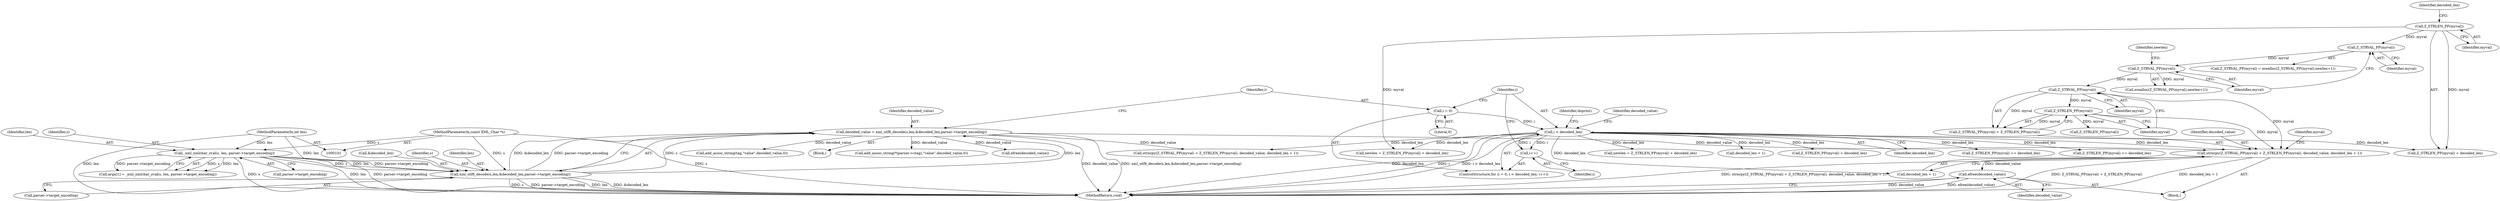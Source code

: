 digraph "0_php_dccda88f27a084bcbbb30198ace12b4e7ae961cc_4@API" {
"1000267" [label="(Call,efree(decoded_value))"];
"1000253" [label="(Call,strncpy(Z_STRVAL_PP(myval) + Z_STRLEN_PP(myval), decoded_value, decoded_len + 1))"];
"1000255" [label="(Call,Z_STRVAL_PP(myval))"];
"1000248" [label="(Call,Z_STRVAL_PP(myval))"];
"1000245" [label="(Call,Z_STRVAL_PP(myval))"];
"1000241" [label="(Call,Z_STRLEN_PP(myval))"];
"1000257" [label="(Call,Z_STRLEN_PP(myval))"];
"1000169" [label="(Call,decoded_value = xml_utf8_decode(s,len,&decoded_len,parser->target_encoding))"];
"1000171" [label="(Call,xml_utf8_decode(s,len,&decoded_len,parser->target_encoding))"];
"1000134" [label="(Call,_xml_xmlchar_zval(s, len, parser->target_encoding))"];
"1000103" [label="(MethodParameterIn,const XML_Char *s)"];
"1000104" [label="(MethodParameterIn,int len)"];
"1000183" [label="(Call,i < decoded_len)"];
"1000186" [label="(Call,i++)"];
"1000180" [label="(Call,i = 0)"];
"1000374" [label="(Call,Z_STRLEN_PP(myval) += decoded_len)"];
"1000471" [label="(MethodReturn,void)"];
"1000249" [label="(Identifier,myval)"];
"1000430" [label="(Call,add_assoc_string(tag,\"value\",decoded_value,0))"];
"1000174" [label="(Call,&decoded_len)"];
"1000244" [label="(Call,Z_STRVAL_PP(myval) = erealloc(Z_STRVAL_PP(myval),newlen+1))"];
"1000238" [label="(Call,newlen = Z_STRLEN_PP(myval) + decoded_len)"];
"1000184" [label="(Identifier,i)"];
"1000161" [label="(Block,)"];
"1000209" [label="(Identifier,doprint)"];
"1000349" [label="(Call,newlen = Z_STRLEN_PP(myval) + decoded_len)"];
"1000180" [label="(Call,i = 0)"];
"1000171" [label="(Call,xml_utf8_decode(s,len,&decoded_len,parser->target_encoding))"];
"1000187" [label="(Identifier,i)"];
"1000135" [label="(Identifier,s)"];
"1000170" [label="(Identifier,decoded_value)"];
"1000264" [label="(Call,Z_STRLEN_PP(myval))"];
"1000136" [label="(Identifier,len)"];
"1000183" [label="(Call,i < decoded_len)"];
"1000260" [label="(Call,decoded_len + 1)"];
"1000181" [label="(Identifier,i)"];
"1000259" [label="(Identifier,decoded_value)"];
"1000256" [label="(Identifier,myval)"];
"1000258" [label="(Identifier,myval)"];
"1000248" [label="(Call,Z_STRVAL_PP(myval))"];
"1000251" [label="(Identifier,newlen)"];
"1000371" [label="(Call,decoded_len + 1)"];
"1000186" [label="(Call,i++)"];
"1000243" [label="(Identifier,decoded_len)"];
"1000254" [label="(Call,Z_STRVAL_PP(myval) + Z_STRLEN_PP(myval))"];
"1000247" [label="(Call,erealloc(Z_STRVAL_PP(myval),newlen+1))"];
"1000241" [label="(Call,Z_STRLEN_PP(myval))"];
"1000240" [label="(Call,Z_STRLEN_PP(myval) + decoded_len)"];
"1000172" [label="(Identifier,s)"];
"1000242" [label="(Identifier,myval)"];
"1000255" [label="(Call,Z_STRVAL_PP(myval))"];
"1000103" [label="(MethodParameterIn,const XML_Char *s)"];
"1000169" [label="(Call,decoded_value = xml_utf8_decode(s,len,&decoded_len,parser->target_encoding))"];
"1000271" [label="(Call,add_assoc_string(*(parser->ctag),\"value\",decoded_value,0))"];
"1000104" [label="(MethodParameterIn,int len)"];
"1000173" [label="(Identifier,len)"];
"1000351" [label="(Call,Z_STRLEN_PP(myval) + decoded_len)"];
"1000253" [label="(Call,strncpy(Z_STRVAL_PP(myval) + Z_STRLEN_PP(myval), decoded_value, decoded_len + 1))"];
"1000137" [label="(Call,parser->target_encoding)"];
"1000469" [label="(Call,efree(decoded_value))"];
"1000364" [label="(Call,strncpy(Z_STRVAL_PP(myval) + Z_STRLEN_PP(myval), decoded_value, decoded_len + 1))"];
"1000257" [label="(Call,Z_STRLEN_PP(myval))"];
"1000191" [label="(Identifier,decoded_value)"];
"1000267" [label="(Call,efree(decoded_value))"];
"1000176" [label="(Call,parser->target_encoding)"];
"1000268" [label="(Identifier,decoded_value)"];
"1000236" [label="(Block,)"];
"1000130" [label="(Call,args[1] = _xml_xmlchar_zval(s, len, parser->target_encoding))"];
"1000265" [label="(Identifier,myval)"];
"1000185" [label="(Identifier,decoded_len)"];
"1000179" [label="(ControlStructure,for (i = 0; i < decoded_len; i++))"];
"1000263" [label="(Call,Z_STRLEN_PP(myval) += decoded_len)"];
"1000246" [label="(Identifier,myval)"];
"1000182" [label="(Literal,0)"];
"1000134" [label="(Call,_xml_xmlchar_zval(s, len, parser->target_encoding))"];
"1000245" [label="(Call,Z_STRVAL_PP(myval))"];
"1000267" -> "1000236"  [label="AST: "];
"1000267" -> "1000268"  [label="CFG: "];
"1000268" -> "1000267"  [label="AST: "];
"1000471" -> "1000267"  [label="CFG: "];
"1000267" -> "1000471"  [label="DDG: decoded_value"];
"1000267" -> "1000471"  [label="DDG: efree(decoded_value)"];
"1000253" -> "1000267"  [label="DDG: decoded_value"];
"1000253" -> "1000236"  [label="AST: "];
"1000253" -> "1000260"  [label="CFG: "];
"1000254" -> "1000253"  [label="AST: "];
"1000259" -> "1000253"  [label="AST: "];
"1000260" -> "1000253"  [label="AST: "];
"1000265" -> "1000253"  [label="CFG: "];
"1000253" -> "1000471"  [label="DDG: decoded_len + 1"];
"1000253" -> "1000471"  [label="DDG: strncpy(Z_STRVAL_PP(myval) + Z_STRLEN_PP(myval), decoded_value, decoded_len + 1)"];
"1000253" -> "1000471"  [label="DDG: Z_STRVAL_PP(myval) + Z_STRLEN_PP(myval)"];
"1000255" -> "1000253"  [label="DDG: myval"];
"1000257" -> "1000253"  [label="DDG: myval"];
"1000169" -> "1000253"  [label="DDG: decoded_value"];
"1000183" -> "1000253"  [label="DDG: decoded_len"];
"1000255" -> "1000254"  [label="AST: "];
"1000255" -> "1000256"  [label="CFG: "];
"1000256" -> "1000255"  [label="AST: "];
"1000258" -> "1000255"  [label="CFG: "];
"1000255" -> "1000254"  [label="DDG: myval"];
"1000248" -> "1000255"  [label="DDG: myval"];
"1000255" -> "1000257"  [label="DDG: myval"];
"1000248" -> "1000247"  [label="AST: "];
"1000248" -> "1000249"  [label="CFG: "];
"1000249" -> "1000248"  [label="AST: "];
"1000251" -> "1000248"  [label="CFG: "];
"1000248" -> "1000247"  [label="DDG: myval"];
"1000245" -> "1000248"  [label="DDG: myval"];
"1000245" -> "1000244"  [label="AST: "];
"1000245" -> "1000246"  [label="CFG: "];
"1000246" -> "1000245"  [label="AST: "];
"1000249" -> "1000245"  [label="CFG: "];
"1000241" -> "1000245"  [label="DDG: myval"];
"1000241" -> "1000240"  [label="AST: "];
"1000241" -> "1000242"  [label="CFG: "];
"1000242" -> "1000241"  [label="AST: "];
"1000243" -> "1000241"  [label="CFG: "];
"1000241" -> "1000238"  [label="DDG: myval"];
"1000241" -> "1000240"  [label="DDG: myval"];
"1000257" -> "1000254"  [label="AST: "];
"1000257" -> "1000258"  [label="CFG: "];
"1000258" -> "1000257"  [label="AST: "];
"1000254" -> "1000257"  [label="CFG: "];
"1000257" -> "1000254"  [label="DDG: myval"];
"1000257" -> "1000264"  [label="DDG: myval"];
"1000169" -> "1000161"  [label="AST: "];
"1000169" -> "1000171"  [label="CFG: "];
"1000170" -> "1000169"  [label="AST: "];
"1000171" -> "1000169"  [label="AST: "];
"1000181" -> "1000169"  [label="CFG: "];
"1000169" -> "1000471"  [label="DDG: xml_utf8_decode(s,len,&decoded_len,parser->target_encoding)"];
"1000169" -> "1000471"  [label="DDG: decoded_value"];
"1000171" -> "1000169"  [label="DDG: s"];
"1000171" -> "1000169"  [label="DDG: len"];
"1000171" -> "1000169"  [label="DDG: &decoded_len"];
"1000171" -> "1000169"  [label="DDG: parser->target_encoding"];
"1000169" -> "1000271"  [label="DDG: decoded_value"];
"1000169" -> "1000364"  [label="DDG: decoded_value"];
"1000169" -> "1000430"  [label="DDG: decoded_value"];
"1000169" -> "1000469"  [label="DDG: decoded_value"];
"1000171" -> "1000176"  [label="CFG: "];
"1000172" -> "1000171"  [label="AST: "];
"1000173" -> "1000171"  [label="AST: "];
"1000174" -> "1000171"  [label="AST: "];
"1000176" -> "1000171"  [label="AST: "];
"1000171" -> "1000471"  [label="DDG: s"];
"1000171" -> "1000471"  [label="DDG: parser->target_encoding"];
"1000171" -> "1000471"  [label="DDG: len"];
"1000171" -> "1000471"  [label="DDG: &decoded_len"];
"1000134" -> "1000171"  [label="DDG: s"];
"1000134" -> "1000171"  [label="DDG: len"];
"1000134" -> "1000171"  [label="DDG: parser->target_encoding"];
"1000103" -> "1000171"  [label="DDG: s"];
"1000104" -> "1000171"  [label="DDG: len"];
"1000134" -> "1000130"  [label="AST: "];
"1000134" -> "1000137"  [label="CFG: "];
"1000135" -> "1000134"  [label="AST: "];
"1000136" -> "1000134"  [label="AST: "];
"1000137" -> "1000134"  [label="AST: "];
"1000130" -> "1000134"  [label="CFG: "];
"1000134" -> "1000471"  [label="DDG: s"];
"1000134" -> "1000471"  [label="DDG: len"];
"1000134" -> "1000471"  [label="DDG: parser->target_encoding"];
"1000134" -> "1000130"  [label="DDG: s"];
"1000134" -> "1000130"  [label="DDG: len"];
"1000134" -> "1000130"  [label="DDG: parser->target_encoding"];
"1000103" -> "1000134"  [label="DDG: s"];
"1000104" -> "1000134"  [label="DDG: len"];
"1000103" -> "1000101"  [label="AST: "];
"1000103" -> "1000471"  [label="DDG: s"];
"1000104" -> "1000101"  [label="AST: "];
"1000104" -> "1000471"  [label="DDG: len"];
"1000183" -> "1000179"  [label="AST: "];
"1000183" -> "1000185"  [label="CFG: "];
"1000184" -> "1000183"  [label="AST: "];
"1000185" -> "1000183"  [label="AST: "];
"1000191" -> "1000183"  [label="CFG: "];
"1000209" -> "1000183"  [label="CFG: "];
"1000183" -> "1000471"  [label="DDG: decoded_len"];
"1000183" -> "1000471"  [label="DDG: i"];
"1000183" -> "1000471"  [label="DDG: i < decoded_len"];
"1000186" -> "1000183"  [label="DDG: i"];
"1000180" -> "1000183"  [label="DDG: i"];
"1000183" -> "1000186"  [label="DDG: i"];
"1000183" -> "1000238"  [label="DDG: decoded_len"];
"1000183" -> "1000240"  [label="DDG: decoded_len"];
"1000183" -> "1000260"  [label="DDG: decoded_len"];
"1000183" -> "1000263"  [label="DDG: decoded_len"];
"1000183" -> "1000349"  [label="DDG: decoded_len"];
"1000183" -> "1000351"  [label="DDG: decoded_len"];
"1000183" -> "1000364"  [label="DDG: decoded_len"];
"1000183" -> "1000371"  [label="DDG: decoded_len"];
"1000183" -> "1000374"  [label="DDG: decoded_len"];
"1000186" -> "1000179"  [label="AST: "];
"1000186" -> "1000187"  [label="CFG: "];
"1000187" -> "1000186"  [label="AST: "];
"1000184" -> "1000186"  [label="CFG: "];
"1000180" -> "1000179"  [label="AST: "];
"1000180" -> "1000182"  [label="CFG: "];
"1000181" -> "1000180"  [label="AST: "];
"1000182" -> "1000180"  [label="AST: "];
"1000184" -> "1000180"  [label="CFG: "];
}
